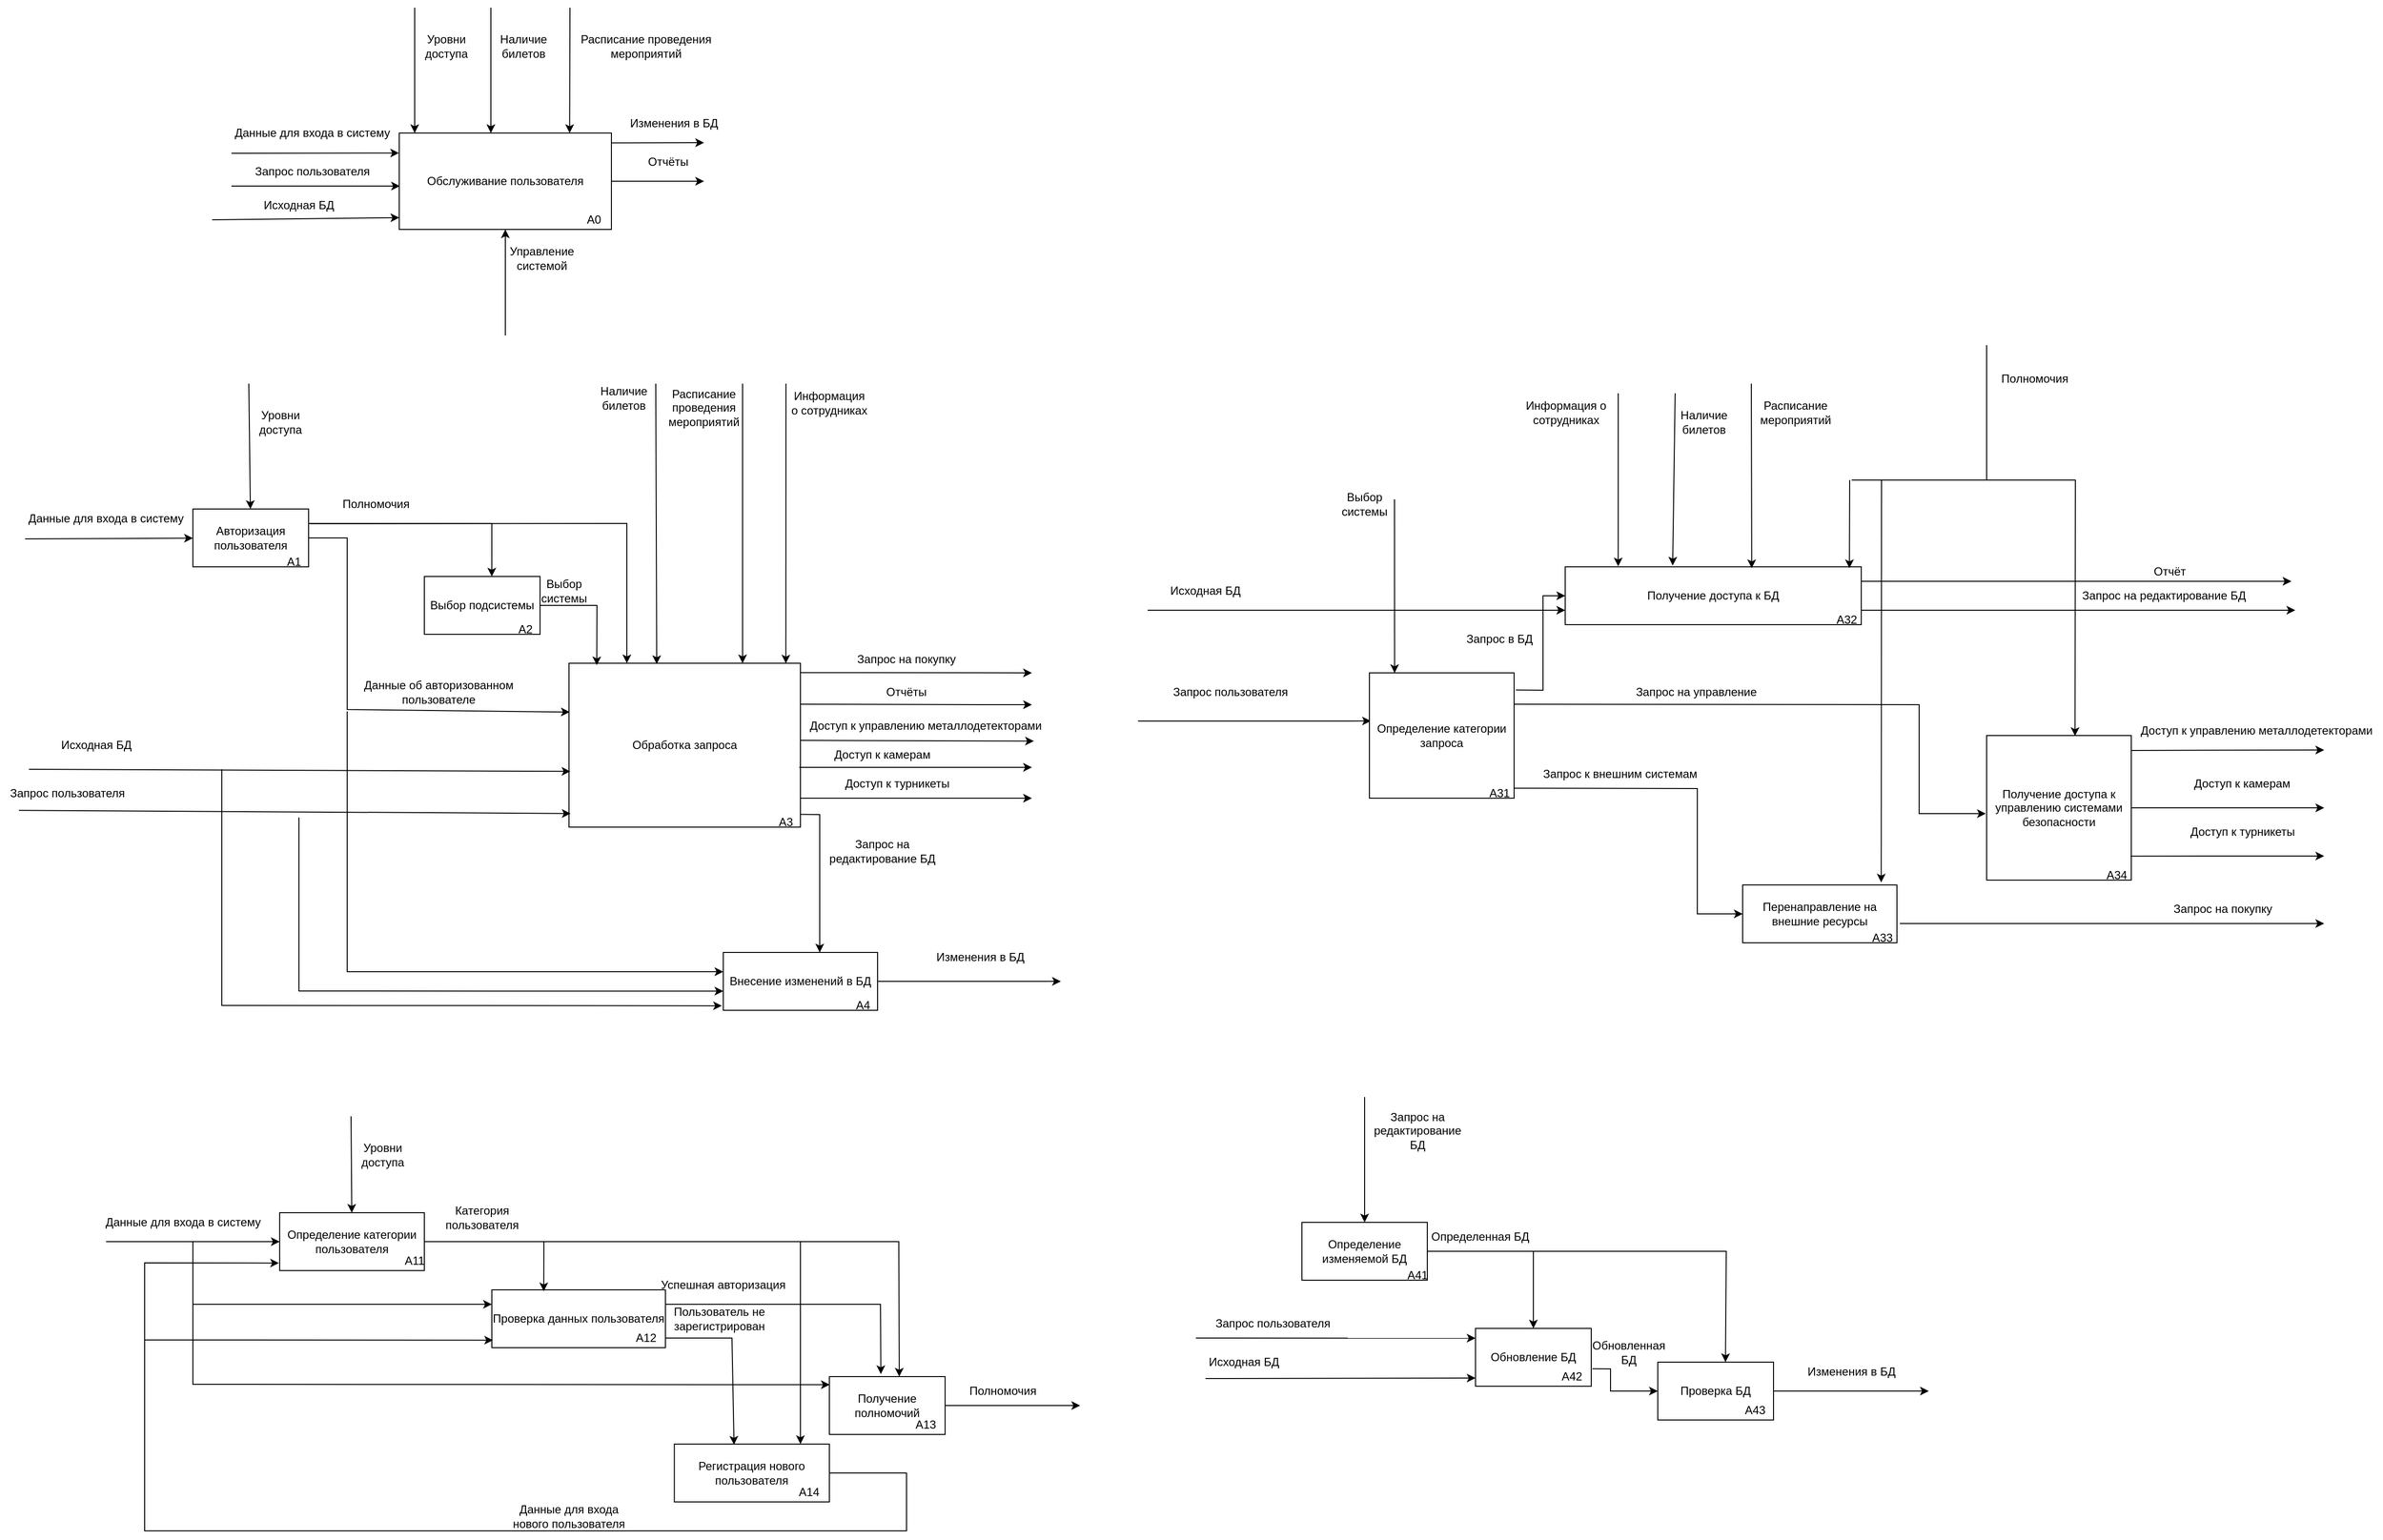 <mxfile version="15.5.2" type="device"><diagram id="ywNeQn92B_hyudarZaMj" name="Page-1"><mxGraphModel dx="2545" dy="935" grid="1" gridSize="10" guides="1" tooltips="1" connect="1" arrows="1" fold="1" page="1" pageScale="1" pageWidth="827" pageHeight="1169" math="0" shadow="0"><root><mxCell id="0"/><mxCell id="1" parent="0"/><mxCell id="xdWNhroPc-cgWAyk283q-7" value="Обслуживание пользователя" style="rounded=0;whiteSpace=wrap;html=1;" parent="1" vertex="1"><mxGeometry x="304" y="200" width="220" height="100" as="geometry"/></mxCell><mxCell id="xdWNhroPc-cgWAyk283q-8" value="" style="endArrow=classic;html=1;rounded=0;entryX=-0.001;entryY=0.207;entryDx=0;entryDy=0;entryPerimeter=0;" parent="1" target="xdWNhroPc-cgWAyk283q-7" edge="1"><mxGeometry width="50" height="50" relative="1" as="geometry"><mxPoint x="130" y="221" as="sourcePoint"/><mxPoint x="304" y="220" as="targetPoint"/></mxGeometry></mxCell><mxCell id="xdWNhroPc-cgWAyk283q-9" value="Данные для входа в систему" style="text;html=1;strokeColor=none;fillColor=none;align=center;verticalAlign=middle;whiteSpace=wrap;rounded=0;" parent="1" vertex="1"><mxGeometry x="124" y="190" width="180" height="20" as="geometry"/></mxCell><mxCell id="xdWNhroPc-cgWAyk283q-10" value="" style="endArrow=classic;html=1;rounded=0;entryX=0.003;entryY=0.55;entryDx=0;entryDy=0;entryPerimeter=0;" parent="1" target="xdWNhroPc-cgWAyk283q-7" edge="1"><mxGeometry width="50" height="50" relative="1" as="geometry"><mxPoint x="130" y="255" as="sourcePoint"/><mxPoint x="240" y="250" as="targetPoint"/></mxGeometry></mxCell><mxCell id="xdWNhroPc-cgWAyk283q-11" value="Запрос пользователя" style="text;html=1;strokeColor=none;fillColor=none;align=center;verticalAlign=middle;whiteSpace=wrap;rounded=0;" parent="1" vertex="1"><mxGeometry x="124" y="230" width="180" height="20" as="geometry"/></mxCell><mxCell id="xdWNhroPc-cgWAyk283q-12" value="" style="endArrow=classic;html=1;rounded=0;" parent="1" edge="1"><mxGeometry width="50" height="50" relative="1" as="geometry"><mxPoint x="320" y="70" as="sourcePoint"/><mxPoint x="320" y="200" as="targetPoint"/></mxGeometry></mxCell><mxCell id="xdWNhroPc-cgWAyk283q-14" value="Уровни доступа" style="text;html=1;strokeColor=none;fillColor=none;align=center;verticalAlign=middle;whiteSpace=wrap;rounded=0;" parent="1" vertex="1"><mxGeometry x="320" y="100" width="66" height="20" as="geometry"/></mxCell><mxCell id="xdWNhroPc-cgWAyk283q-15" value="" style="endArrow=classic;html=1;rounded=0;" parent="1" edge="1"><mxGeometry width="50" height="50" relative="1" as="geometry"><mxPoint x="399" y="70" as="sourcePoint"/><mxPoint x="399" y="200" as="targetPoint"/></mxGeometry></mxCell><mxCell id="xdWNhroPc-cgWAyk283q-16" value="Наличие билетов" style="text;html=1;strokeColor=none;fillColor=none;align=center;verticalAlign=middle;whiteSpace=wrap;rounded=0;" parent="1" vertex="1"><mxGeometry x="400" y="100" width="66" height="20" as="geometry"/></mxCell><mxCell id="xdWNhroPc-cgWAyk283q-17" value="" style="endArrow=classic;html=1;rounded=0;entryX=0.803;entryY=0;entryDx=0;entryDy=0;entryPerimeter=0;" parent="1" target="xdWNhroPc-cgWAyk283q-7" edge="1"><mxGeometry width="50" height="50" relative="1" as="geometry"><mxPoint x="481" y="70" as="sourcePoint"/><mxPoint x="550" y="110" as="targetPoint"/></mxGeometry></mxCell><mxCell id="xdWNhroPc-cgWAyk283q-18" value="Расписание проведения мероприятий" style="text;html=1;strokeColor=none;fillColor=none;align=center;verticalAlign=middle;whiteSpace=wrap;rounded=0;" parent="1" vertex="1"><mxGeometry x="480" y="90" width="160" height="40" as="geometry"/></mxCell><mxCell id="xdWNhroPc-cgWAyk283q-20" value="" style="endArrow=classic;html=1;rounded=0;exitX=0.998;exitY=0.103;exitDx=0;exitDy=0;exitPerimeter=0;" parent="1" source="xdWNhroPc-cgWAyk283q-7" edge="1"><mxGeometry width="50" height="50" relative="1" as="geometry"><mxPoint x="580" y="260" as="sourcePoint"/><mxPoint x="620" y="210" as="targetPoint"/></mxGeometry></mxCell><mxCell id="xdWNhroPc-cgWAyk283q-21" value="Изменения в БД" style="text;html=1;strokeColor=none;fillColor=none;align=center;verticalAlign=middle;whiteSpace=wrap;rounded=0;" parent="1" vertex="1"><mxGeometry x="524" y="180" width="130" height="20" as="geometry"/></mxCell><mxCell id="xdWNhroPc-cgWAyk283q-22" value="" style="endArrow=classic;html=1;rounded=0;" parent="1" source="xdWNhroPc-cgWAyk283q-7" edge="1"><mxGeometry width="50" height="50" relative="1" as="geometry"><mxPoint x="600" y="310" as="sourcePoint"/><mxPoint x="620" y="250" as="targetPoint"/></mxGeometry></mxCell><mxCell id="xdWNhroPc-cgWAyk283q-23" value="Отчёты" style="text;html=1;strokeColor=none;fillColor=none;align=center;verticalAlign=middle;whiteSpace=wrap;rounded=0;" parent="1" vertex="1"><mxGeometry x="550" y="220" width="66" height="20" as="geometry"/></mxCell><mxCell id="xdWNhroPc-cgWAyk283q-25" value="Управление системой" style="text;html=1;strokeColor=none;fillColor=none;align=center;verticalAlign=middle;whiteSpace=wrap;rounded=0;" parent="1" vertex="1"><mxGeometry x="404" y="320" width="96" height="20" as="geometry"/></mxCell><mxCell id="xdWNhroPc-cgWAyk283q-30" value="Авторизация пользователя" style="rounded=0;whiteSpace=wrap;html=1;" parent="1" vertex="1"><mxGeometry x="90" y="590" width="120" height="60" as="geometry"/></mxCell><mxCell id="xdWNhroPc-cgWAyk283q-31" value="" style="endArrow=classic;html=1;rounded=0;" parent="1" target="xdWNhroPc-cgWAyk283q-30" edge="1"><mxGeometry width="50" height="50" relative="1" as="geometry"><mxPoint x="-84" y="621" as="sourcePoint"/><mxPoint x="89.78" y="620.7" as="targetPoint"/></mxGeometry></mxCell><mxCell id="xdWNhroPc-cgWAyk283q-32" value="Данные для входа в систему" style="text;html=1;strokeColor=none;fillColor=none;align=center;verticalAlign=middle;whiteSpace=wrap;rounded=0;" parent="1" vertex="1"><mxGeometry x="-90" y="590" width="180" height="20" as="geometry"/></mxCell><mxCell id="xdWNhroPc-cgWAyk283q-33" value="" style="endArrow=classic;html=1;rounded=0;" parent="1" target="xdWNhroPc-cgWAyk283q-30" edge="1"><mxGeometry width="50" height="50" relative="1" as="geometry"><mxPoint x="148" y="460" as="sourcePoint"/><mxPoint x="148" y="590" as="targetPoint"/></mxGeometry></mxCell><mxCell id="xdWNhroPc-cgWAyk283q-34" value="Уровни доступа" style="text;html=1;strokeColor=none;fillColor=none;align=center;verticalAlign=middle;whiteSpace=wrap;rounded=0;" parent="1" vertex="1"><mxGeometry x="148" y="490" width="66" height="20" as="geometry"/></mxCell><mxCell id="xdWNhroPc-cgWAyk283q-42" value="" style="endArrow=classic;html=1;rounded=0;exitX=1;exitY=0.25;exitDx=0;exitDy=0;entryX=0.583;entryY=0;entryDx=0;entryDy=0;entryPerimeter=0;" parent="1" source="xdWNhroPc-cgWAyk283q-30" target="xdWNhroPc-cgWAyk283q-45" edge="1"><mxGeometry width="50" height="50" relative="1" as="geometry"><mxPoint x="350" y="620" as="sourcePoint"/><mxPoint x="310" y="700" as="targetPoint"/><Array as="points"><mxPoint x="400" y="605"/></Array></mxGeometry></mxCell><mxCell id="xdWNhroPc-cgWAyk283q-44" value="Полномочия" style="text;html=1;strokeColor=none;fillColor=none;align=center;verticalAlign=middle;whiteSpace=wrap;rounded=0;" parent="1" vertex="1"><mxGeometry x="210" y="570" width="140" height="30" as="geometry"/></mxCell><mxCell id="xdWNhroPc-cgWAyk283q-45" value="Выбор подсистемы" style="rounded=0;whiteSpace=wrap;html=1;" parent="1" vertex="1"><mxGeometry x="330" y="660" width="120" height="60" as="geometry"/></mxCell><mxCell id="xdWNhroPc-cgWAyk283q-46" value="Внесение изменений в БД" style="rounded=0;whiteSpace=wrap;html=1;" parent="1" vertex="1"><mxGeometry x="640" y="1050" width="160" height="60" as="geometry"/></mxCell><mxCell id="xdWNhroPc-cgWAyk283q-48" value="Обработка запроса" style="rounded=0;whiteSpace=wrap;html=1;" parent="1" vertex="1"><mxGeometry x="480" y="750" width="240" height="170" as="geometry"/></mxCell><mxCell id="xdWNhroPc-cgWAyk283q-49" value="" style="endArrow=classic;html=1;rounded=0;entryX=0.007;entryY=0.917;entryDx=0;entryDy=0;entryPerimeter=0;exitX=0.14;exitY=1.087;exitDx=0;exitDy=0;exitPerimeter=0;" parent="1" target="xdWNhroPc-cgWAyk283q-48" edge="1" source="xdWNhroPc-cgWAyk283q-50"><mxGeometry width="50" height="50" relative="1" as="geometry"><mxPoint x="-90" y="906" as="sourcePoint"/><mxPoint x="10" y="840" as="targetPoint"/></mxGeometry></mxCell><mxCell id="xdWNhroPc-cgWAyk283q-50" value="Запрос пользователя" style="text;html=1;strokeColor=none;fillColor=none;align=center;verticalAlign=middle;whiteSpace=wrap;rounded=0;" parent="1" vertex="1"><mxGeometry x="-110" y="870" width="140" height="30" as="geometry"/></mxCell><mxCell id="xdWNhroPc-cgWAyk283q-51" value="" style="endArrow=classic;html=1;rounded=0;entryX=0.12;entryY=0.012;entryDx=0;entryDy=0;entryPerimeter=0;" parent="1" source="xdWNhroPc-cgWAyk283q-45" target="xdWNhroPc-cgWAyk283q-48" edge="1"><mxGeometry width="50" height="50" relative="1" as="geometry"><mxPoint x="420" y="790" as="sourcePoint"/><mxPoint x="530" y="760" as="targetPoint"/><Array as="points"><mxPoint x="509" y="690"/></Array></mxGeometry></mxCell><mxCell id="xdWNhroPc-cgWAyk283q-52" value="" style="endArrow=classic;html=1;rounded=0;exitX=1;exitY=0.25;exitDx=0;exitDy=0;" parent="1" source="xdWNhroPc-cgWAyk283q-48" edge="1"><mxGeometry width="50" height="50" relative="1" as="geometry"><mxPoint x="650" y="820" as="sourcePoint"/><mxPoint x="960" y="793" as="targetPoint"/><Array as="points"><mxPoint x="930" y="793"/></Array></mxGeometry></mxCell><mxCell id="xdWNhroPc-cgWAyk283q-53" value="Отчёты" style="text;html=1;strokeColor=none;fillColor=none;align=center;verticalAlign=middle;whiteSpace=wrap;rounded=0;" parent="1" vertex="1"><mxGeometry x="800" y="765" width="60" height="30" as="geometry"/></mxCell><mxCell id="xdWNhroPc-cgWAyk283q-54" value="" style="endArrow=classic;html=1;rounded=0;exitX=0;exitY=1;exitDx=0;exitDy=0;entryX=0.931;entryY=1.026;entryDx=0;entryDy=0;entryPerimeter=0;" parent="1" source="xdWNhroPc-cgWAyk283q-55" target="xdWNhroPc-cgWAyk283q-55" edge="1"><mxGeometry width="50" height="50" relative="1" as="geometry"><mxPoint x="660" y="870" as="sourcePoint"/><mxPoint x="750" y="840" as="targetPoint"/></mxGeometry></mxCell><mxCell id="xdWNhroPc-cgWAyk283q-55" value="Доступ к управлению металлодетекторами" style="text;html=1;strokeColor=none;fillColor=none;align=center;verticalAlign=middle;whiteSpace=wrap;rounded=0;" parent="1" vertex="1"><mxGeometry x="720" y="800" width="260" height="30" as="geometry"/></mxCell><mxCell id="xdWNhroPc-cgWAyk283q-57" value="" style="endArrow=classic;html=1;rounded=0;exitX=1;exitY=0.5;exitDx=0;exitDy=0;entryX=0.003;entryY=0.298;entryDx=0;entryDy=0;entryPerimeter=0;" parent="1" source="xdWNhroPc-cgWAyk283q-30" target="xdWNhroPc-cgWAyk283q-48" edge="1"><mxGeometry width="50" height="50" relative="1" as="geometry"><mxPoint x="270" y="845" as="sourcePoint"/><mxPoint x="320" y="795" as="targetPoint"/><Array as="points"><mxPoint x="250" y="620"/><mxPoint x="250" y="798"/></Array></mxGeometry></mxCell><mxCell id="xdWNhroPc-cgWAyk283q-59" value="Данные об авторизованном пользователе" style="text;html=1;strokeColor=none;fillColor=none;align=center;verticalAlign=middle;whiteSpace=wrap;rounded=0;" parent="1" vertex="1"><mxGeometry x="260" y="765" width="170" height="30" as="geometry"/></mxCell><mxCell id="xdWNhroPc-cgWAyk283q-60" value="" style="endArrow=classic;html=1;rounded=0;entryX=0;entryY=0.669;entryDx=0;entryDy=0;entryPerimeter=0;" parent="1" target="xdWNhroPc-cgWAyk283q-46" edge="1"><mxGeometry width="50" height="50" relative="1" as="geometry"><mxPoint x="200" y="910" as="sourcePoint"/><mxPoint x="190" y="960" as="targetPoint"/><Array as="points"><mxPoint x="200" y="1080"/><mxPoint x="200" y="1090"/></Array></mxGeometry></mxCell><mxCell id="xdWNhroPc-cgWAyk283q-62" value="" style="endArrow=classic;html=1;rounded=0;strokeColor=#000000;fillColor=#E5CCFF;" parent="1" edge="1"><mxGeometry width="50" height="50" relative="1" as="geometry"><mxPoint x="250" y="800" as="sourcePoint"/><mxPoint x="640" y="1070" as="targetPoint"/><Array as="points"><mxPoint x="250" y="1070"/></Array></mxGeometry></mxCell><mxCell id="xdWNhroPc-cgWAyk283q-64" value="&amp;nbsp;Изменения в БД" style="text;html=1;strokeColor=none;fillColor=none;align=center;verticalAlign=middle;whiteSpace=wrap;rounded=0;" parent="1" vertex="1"><mxGeometry x="820" y="1040" width="170" height="30" as="geometry"/></mxCell><mxCell id="xdWNhroPc-cgWAyk283q-65" value="" style="endArrow=classic;html=1;rounded=0;strokeColor=#000000;fillColor=#E5CCFF;exitX=1;exitY=0.922;exitDx=0;exitDy=0;exitPerimeter=0;entryX=0.625;entryY=0;entryDx=0;entryDy=0;entryPerimeter=0;" parent="1" source="xdWNhroPc-cgWAyk283q-48" target="xdWNhroPc-cgWAyk283q-46" edge="1"><mxGeometry width="50" height="50" relative="1" as="geometry"><mxPoint x="720" y="900" as="sourcePoint"/><mxPoint x="770" y="850" as="targetPoint"/><Array as="points"><mxPoint x="740" y="907"/></Array></mxGeometry></mxCell><mxCell id="xdWNhroPc-cgWAyk283q-66" value="Запрос на редактирование БД" style="text;html=1;strokeColor=none;fillColor=none;align=center;verticalAlign=middle;whiteSpace=wrap;rounded=0;" parent="1" vertex="1"><mxGeometry x="740" y="930" width="130" height="30" as="geometry"/></mxCell><mxCell id="xdWNhroPc-cgWAyk283q-67" value="Выбор системы" style="text;html=1;strokeColor=none;fillColor=none;align=center;verticalAlign=middle;whiteSpace=wrap;rounded=0;" parent="1" vertex="1"><mxGeometry x="450" y="660" width="50" height="30" as="geometry"/></mxCell><mxCell id="xdWNhroPc-cgWAyk283q-68" value="" style="endArrow=classic;html=1;rounded=0;strokeColor=#000000;fillColor=#E5CCFF;entryX=0.379;entryY=0.005;entryDx=0;entryDy=0;entryPerimeter=0;" parent="1" target="xdWNhroPc-cgWAyk283q-48" edge="1"><mxGeometry width="50" height="50" relative="1" as="geometry"><mxPoint x="570" y="460" as="sourcePoint"/><mxPoint x="650" y="510" as="targetPoint"/></mxGeometry></mxCell><mxCell id="xdWNhroPc-cgWAyk283q-69" value="Наличие билетов" style="text;html=1;strokeColor=none;fillColor=none;align=center;verticalAlign=middle;whiteSpace=wrap;rounded=0;" parent="1" vertex="1"><mxGeometry x="504" y="465" width="66" height="20" as="geometry"/></mxCell><mxCell id="xdWNhroPc-cgWAyk283q-70" value="" style="endArrow=classic;html=1;rounded=0;strokeColor=#000000;fillColor=#E5CCFF;entryX=0.75;entryY=0;entryDx=0;entryDy=0;" parent="1" target="xdWNhroPc-cgWAyk283q-48" edge="1"><mxGeometry width="50" height="50" relative="1" as="geometry"><mxPoint x="660" y="460" as="sourcePoint"/><mxPoint x="620" y="470" as="targetPoint"/></mxGeometry></mxCell><mxCell id="xdWNhroPc-cgWAyk283q-71" value="Расписание проведения мероприятий" style="text;html=1;strokeColor=none;fillColor=none;align=center;verticalAlign=middle;whiteSpace=wrap;rounded=0;" parent="1" vertex="1"><mxGeometry x="570" y="465" width="100" height="40" as="geometry"/></mxCell><mxCell id="BJsDxsezb8jgtBK0tcjX-6" value="Информация о сотрудниках" style="text;html=1;strokeColor=none;fillColor=none;align=center;verticalAlign=middle;whiteSpace=wrap;rounded=0;" vertex="1" parent="1"><mxGeometry x="709.25" y="465" width="81.5" height="30" as="geometry"/></mxCell><mxCell id="BJsDxsezb8jgtBK0tcjX-8" value="" style="endArrow=classic;html=1;rounded=0;exitX=1;exitY=0.057;exitDx=0;exitDy=0;exitPerimeter=0;" edge="1" parent="1" source="xdWNhroPc-cgWAyk283q-48"><mxGeometry width="50" height="50" relative="1" as="geometry"><mxPoint x="780" y="750" as="sourcePoint"/><mxPoint x="960" y="760" as="targetPoint"/><Array as="points"/></mxGeometry></mxCell><mxCell id="BJsDxsezb8jgtBK0tcjX-9" value="Запрос на покупку" style="text;html=1;strokeColor=none;fillColor=none;align=center;verticalAlign=middle;whiteSpace=wrap;rounded=0;" vertex="1" parent="1"><mxGeometry x="740" y="731" width="180" height="30" as="geometry"/></mxCell><mxCell id="BJsDxsezb8jgtBK0tcjX-10" value="" style="endArrow=classic;html=1;rounded=0;exitX=0.995;exitY=0.635;exitDx=0;exitDy=0;exitPerimeter=0;" edge="1" parent="1" source="xdWNhroPc-cgWAyk283q-48"><mxGeometry width="50" height="50" relative="1" as="geometry"><mxPoint x="777" y="900" as="sourcePoint"/><mxPoint x="960" y="858" as="targetPoint"/></mxGeometry></mxCell><mxCell id="BJsDxsezb8jgtBK0tcjX-11" value="Доступ к камерам" style="text;html=1;strokeColor=none;fillColor=none;align=center;verticalAlign=middle;whiteSpace=wrap;rounded=0;" vertex="1" parent="1"><mxGeometry x="710" y="830" width="190" height="30" as="geometry"/></mxCell><mxCell id="BJsDxsezb8jgtBK0tcjX-12" value="" style="endArrow=classic;html=1;rounded=0;" edge="1" parent="1"><mxGeometry width="50" height="50" relative="1" as="geometry"><mxPoint x="720" y="890" as="sourcePoint"/><mxPoint x="960" y="890" as="targetPoint"/></mxGeometry></mxCell><mxCell id="BJsDxsezb8jgtBK0tcjX-13" value="Доступ к турникеты" style="text;html=1;strokeColor=none;fillColor=none;align=center;verticalAlign=middle;whiteSpace=wrap;rounded=0;" vertex="1" parent="1"><mxGeometry x="758.5" y="860" width="123" height="30" as="geometry"/></mxCell><mxCell id="BJsDxsezb8jgtBK0tcjX-14" value="" style="endArrow=classic;html=1;rounded=0;entryX=0.006;entryY=0.66;entryDx=0;entryDy=0;entryPerimeter=0;" edge="1" parent="1" target="xdWNhroPc-cgWAyk283q-48"><mxGeometry width="50" height="50" relative="1" as="geometry"><mxPoint x="-80" y="860" as="sourcePoint"/><mxPoint x="200" y="840" as="targetPoint"/></mxGeometry></mxCell><mxCell id="BJsDxsezb8jgtBK0tcjX-15" value="Исходная БД" style="text;html=1;strokeColor=none;fillColor=none;align=center;verticalAlign=middle;whiteSpace=wrap;rounded=0;" vertex="1" parent="1"><mxGeometry x="-60" y="820" width="100" height="30" as="geometry"/></mxCell><mxCell id="BJsDxsezb8jgtBK0tcjX-20" value="" style="endArrow=classic;html=1;rounded=0;entryX=0.174;entryY=0.001;entryDx=0;entryDy=0;entryPerimeter=0;" edge="1" parent="1" target="BJsDxsezb8jgtBK0tcjX-82"><mxGeometry width="50" height="50" relative="1" as="geometry"><mxPoint x="1336" y="580" as="sourcePoint"/><mxPoint x="1335.628" y="762.49" as="targetPoint"/></mxGeometry></mxCell><mxCell id="BJsDxsezb8jgtBK0tcjX-22" value="Запрос пользователя" style="text;html=1;strokeColor=none;fillColor=none;align=center;verticalAlign=middle;whiteSpace=wrap;rounded=0;" vertex="1" parent="1"><mxGeometry x="1096" y="765" width="140" height="30" as="geometry"/></mxCell><mxCell id="BJsDxsezb8jgtBK0tcjX-23" value="Выбор системы" style="text;html=1;strokeColor=none;fillColor=none;align=center;verticalAlign=middle;whiteSpace=wrap;rounded=0;" vertex="1" parent="1"><mxGeometry x="1280" y="570" width="50" height="30" as="geometry"/></mxCell><mxCell id="BJsDxsezb8jgtBK0tcjX-25" value="Получение доступа к управлению системами безопасности" style="whiteSpace=wrap;html=1;aspect=fixed;" vertex="1" parent="1"><mxGeometry x="1950" y="825" width="150" height="150" as="geometry"/></mxCell><mxCell id="BJsDxsezb8jgtBK0tcjX-26" value="" style="endArrow=classic;html=1;rounded=0;entryX=-0.006;entryY=0.54;entryDx=0;entryDy=0;entryPerimeter=0;exitX=1;exitY=0.25;exitDx=0;exitDy=0;" edge="1" parent="1" source="BJsDxsezb8jgtBK0tcjX-82" target="BJsDxsezb8jgtBK0tcjX-25"><mxGeometry width="50" height="50" relative="1" as="geometry"><mxPoint x="1459" y="798.25" as="sourcePoint"/><mxPoint x="1480" y="770" as="targetPoint"/><Array as="points"><mxPoint x="1880" y="793"/><mxPoint x="1880" y="906"/></Array></mxGeometry></mxCell><mxCell id="BJsDxsezb8jgtBK0tcjX-28" value="Получение доступа к БД" style="rounded=0;whiteSpace=wrap;html=1;" vertex="1" parent="1"><mxGeometry x="1513" y="650" width="307" height="60" as="geometry"/></mxCell><mxCell id="BJsDxsezb8jgtBK0tcjX-29" value="" style="endArrow=classic;html=1;rounded=0;entryX=0;entryY=0.5;entryDx=0;entryDy=0;exitX=1.012;exitY=0.137;exitDx=0;exitDy=0;exitPerimeter=0;" edge="1" parent="1" source="BJsDxsezb8jgtBK0tcjX-82" target="BJsDxsezb8jgtBK0tcjX-28"><mxGeometry width="50" height="50" relative="1" as="geometry"><mxPoint x="1457.957" y="778.433" as="sourcePoint"/><mxPoint x="1490" y="800" as="targetPoint"/><Array as="points"><mxPoint x="1490" y="778"/><mxPoint x="1490" y="680"/></Array></mxGeometry></mxCell><mxCell id="BJsDxsezb8jgtBK0tcjX-30" value="Запрос на управление" style="text;html=1;strokeColor=none;fillColor=none;align=center;verticalAlign=middle;whiteSpace=wrap;rounded=0;" vertex="1" parent="1"><mxGeometry x="1569" y="765" width="160" height="30" as="geometry"/></mxCell><mxCell id="BJsDxsezb8jgtBK0tcjX-31" value="Запрос в БД" style="text;html=1;strokeColor=none;fillColor=none;align=center;verticalAlign=middle;whiteSpace=wrap;rounded=0;" vertex="1" parent="1"><mxGeometry x="1390" y="710" width="110" height="30" as="geometry"/></mxCell><mxCell id="BJsDxsezb8jgtBK0tcjX-33" value="" style="endArrow=classic;html=1;rounded=0;entryX=0;entryY=0.5;entryDx=0;entryDy=0;exitX=0.993;exitY=0.92;exitDx=0;exitDy=0;exitPerimeter=0;" edge="1" parent="1" source="BJsDxsezb8jgtBK0tcjX-82" target="BJsDxsezb8jgtBK0tcjX-34"><mxGeometry width="50" height="50" relative="1" as="geometry"><mxPoint x="1460" y="880" as="sourcePoint"/><mxPoint x="1710" y="940" as="targetPoint"/><Array as="points"><mxPoint x="1650" y="880"/><mxPoint x="1650" y="1010"/></Array></mxGeometry></mxCell><mxCell id="BJsDxsezb8jgtBK0tcjX-34" value="Перенаправление на внешние ресурсы" style="rounded=0;whiteSpace=wrap;html=1;" vertex="1" parent="1"><mxGeometry x="1697" y="980" width="160" height="60" as="geometry"/></mxCell><mxCell id="BJsDxsezb8jgtBK0tcjX-35" value="Запрос к внешним системам" style="text;html=1;strokeColor=none;fillColor=none;align=center;verticalAlign=middle;whiteSpace=wrap;rounded=0;" vertex="1" parent="1"><mxGeometry x="1480" y="850" width="180" height="30" as="geometry"/></mxCell><mxCell id="BJsDxsezb8jgtBK0tcjX-37" value="Информация о сотрудниках" style="text;html=1;strokeColor=none;fillColor=none;align=center;verticalAlign=middle;whiteSpace=wrap;rounded=0;" vertex="1" parent="1"><mxGeometry x="1459" y="475" width="110" height="30" as="geometry"/></mxCell><mxCell id="BJsDxsezb8jgtBK0tcjX-38" value="" style="endArrow=classic;html=1;rounded=0;entryX=0.179;entryY=-0.009;entryDx=0;entryDy=0;entryPerimeter=0;" edge="1" parent="1" target="BJsDxsezb8jgtBK0tcjX-28"><mxGeometry width="50" height="50" relative="1" as="geometry"><mxPoint x="1568" y="470" as="sourcePoint"/><mxPoint x="1540" y="820" as="targetPoint"/></mxGeometry></mxCell><mxCell id="BJsDxsezb8jgtBK0tcjX-39" value="" style="endArrow=classic;html=1;rounded=0;entryX=0.363;entryY=-0.023;entryDx=0;entryDy=0;entryPerimeter=0;" edge="1" parent="1" target="BJsDxsezb8jgtBK0tcjX-28"><mxGeometry width="50" height="50" relative="1" as="geometry"><mxPoint x="1627" y="470" as="sourcePoint"/><mxPoint x="1670" y="550" as="targetPoint"/></mxGeometry></mxCell><mxCell id="BJsDxsezb8jgtBK0tcjX-41" value="Наличие билетов" style="text;html=1;strokeColor=none;fillColor=none;align=center;verticalAlign=middle;whiteSpace=wrap;rounded=0;" vertex="1" parent="1"><mxGeometry x="1617" y="485" width="80" height="30" as="geometry"/></mxCell><mxCell id="BJsDxsezb8jgtBK0tcjX-45" value="" style="endArrow=classic;html=1;rounded=0;entryX=0.63;entryY=0.023;entryDx=0;entryDy=0;entryPerimeter=0;" edge="1" parent="1" target="BJsDxsezb8jgtBK0tcjX-28"><mxGeometry width="50" height="50" relative="1" as="geometry"><mxPoint x="1706" y="460" as="sourcePoint"/><mxPoint x="1900" y="440" as="targetPoint"/></mxGeometry></mxCell><mxCell id="BJsDxsezb8jgtBK0tcjX-46" value="Расписание мероприятий" style="text;html=1;strokeColor=none;fillColor=none;align=center;verticalAlign=middle;whiteSpace=wrap;rounded=0;" vertex="1" parent="1"><mxGeometry x="1697" y="475" width="110" height="30" as="geometry"/></mxCell><mxCell id="BJsDxsezb8jgtBK0tcjX-47" value="" style="endArrow=none;html=1;rounded=0;" edge="1" parent="1"><mxGeometry width="50" height="50" relative="1" as="geometry"><mxPoint x="1070" y="810" as="sourcePoint"/><mxPoint x="1250" y="810" as="targetPoint"/></mxGeometry></mxCell><mxCell id="BJsDxsezb8jgtBK0tcjX-50" value="" style="endArrow=classic;html=1;rounded=0;entryX=0.01;entryY=0.384;entryDx=0;entryDy=0;entryPerimeter=0;" edge="1" parent="1" target="BJsDxsezb8jgtBK0tcjX-82"><mxGeometry width="50" height="50" relative="1" as="geometry"><mxPoint x="1250" y="810" as="sourcePoint"/><mxPoint x="1311.639" y="810.17" as="targetPoint"/></mxGeometry></mxCell><mxCell id="BJsDxsezb8jgtBK0tcjX-52" value="" style="endArrow=classic;html=1;rounded=0;exitX=1.01;exitY=0.255;exitDx=0;exitDy=0;exitPerimeter=0;entryX=0.25;entryY=0;entryDx=0;entryDy=0;" edge="1" parent="1" source="xdWNhroPc-cgWAyk283q-30" target="xdWNhroPc-cgWAyk283q-48"><mxGeometry width="50" height="50" relative="1" as="geometry"><mxPoint x="280" y="650" as="sourcePoint"/><mxPoint x="550" y="730" as="targetPoint"/><Array as="points"><mxPoint x="540" y="605"/></Array></mxGeometry></mxCell><mxCell id="BJsDxsezb8jgtBK0tcjX-53" value="" style="endArrow=classic;html=1;rounded=0;entryX=0.96;entryY=0.023;entryDx=0;entryDy=0;entryPerimeter=0;" edge="1" parent="1" target="BJsDxsezb8jgtBK0tcjX-28"><mxGeometry width="50" height="50" relative="1" as="geometry"><mxPoint x="1808" y="560" as="sourcePoint"/><mxPoint x="1736" y="620" as="targetPoint"/></mxGeometry></mxCell><mxCell id="BJsDxsezb8jgtBK0tcjX-60" value="Полномочия" style="text;html=1;strokeColor=none;fillColor=none;align=center;verticalAlign=middle;whiteSpace=wrap;rounded=0;" vertex="1" parent="1"><mxGeometry x="1970" y="440" width="60" height="30" as="geometry"/></mxCell><mxCell id="BJsDxsezb8jgtBK0tcjX-61" value="" style="endArrow=classic;html=1;rounded=0;entryX=0.611;entryY=0.003;entryDx=0;entryDy=0;entryPerimeter=0;" edge="1" parent="1" target="BJsDxsezb8jgtBK0tcjX-25"><mxGeometry width="50" height="50" relative="1" as="geometry"><mxPoint x="1810" y="560" as="sourcePoint"/><mxPoint x="1950" y="540" as="targetPoint"/><Array as="points"><mxPoint x="2042" y="560"/></Array></mxGeometry></mxCell><mxCell id="BJsDxsezb8jgtBK0tcjX-63" value="" style="endArrow=classic;html=1;rounded=0;entryX=-0.009;entryY=0.922;entryDx=0;entryDy=0;entryPerimeter=0;" edge="1" parent="1" target="xdWNhroPc-cgWAyk283q-46"><mxGeometry width="50" height="50" relative="1" as="geometry"><mxPoint x="120" y="860" as="sourcePoint"/><mxPoint x="140" y="990" as="targetPoint"/><Array as="points"><mxPoint x="120" y="1105"/></Array></mxGeometry></mxCell><mxCell id="BJsDxsezb8jgtBK0tcjX-64" value="" style="endArrow=classic;html=1;rounded=0;entryX=0.898;entryY=-0.044;entryDx=0;entryDy=0;entryPerimeter=0;" edge="1" parent="1" target="BJsDxsezb8jgtBK0tcjX-34"><mxGeometry width="50" height="50" relative="1" as="geometry"><mxPoint x="1841" y="560" as="sourcePoint"/><mxPoint x="1950" y="650" as="targetPoint"/></mxGeometry></mxCell><mxCell id="BJsDxsezb8jgtBK0tcjX-65" value="" style="endArrow=none;html=1;rounded=0;" edge="1" parent="1"><mxGeometry width="50" height="50" relative="1" as="geometry"><mxPoint x="1950" y="560" as="sourcePoint"/><mxPoint x="1950" y="420" as="targetPoint"/></mxGeometry></mxCell><mxCell id="BJsDxsezb8jgtBK0tcjX-67" value="" style="endArrow=classic;html=1;rounded=0;exitX=1;exitY=0.25;exitDx=0;exitDy=0;" edge="1" parent="1" source="BJsDxsezb8jgtBK0tcjX-28"><mxGeometry width="50" height="50" relative="1" as="geometry"><mxPoint x="1910" y="690" as="sourcePoint"/><mxPoint x="2266" y="665" as="targetPoint"/></mxGeometry></mxCell><mxCell id="BJsDxsezb8jgtBK0tcjX-68" value="Отчёт" style="text;html=1;strokeColor=none;fillColor=none;align=center;verticalAlign=middle;whiteSpace=wrap;rounded=0;" vertex="1" parent="1"><mxGeometry x="2110" y="640" width="60" height="30" as="geometry"/></mxCell><mxCell id="BJsDxsezb8jgtBK0tcjX-69" value="" style="endArrow=classic;html=1;rounded=0;" edge="1" parent="1"><mxGeometry width="50" height="50" relative="1" as="geometry"><mxPoint x="1860" y="1020" as="sourcePoint"/><mxPoint x="2300" y="1020" as="targetPoint"/></mxGeometry></mxCell><mxCell id="BJsDxsezb8jgtBK0tcjX-70" value="Запрос на покупку" style="text;html=1;strokeColor=none;fillColor=none;align=center;verticalAlign=middle;whiteSpace=wrap;rounded=0;" vertex="1" parent="1"><mxGeometry x="2130" y="990" width="130" height="30" as="geometry"/></mxCell><mxCell id="BJsDxsezb8jgtBK0tcjX-71" value="" style="endArrow=classic;html=1;rounded=0;exitX=1.004;exitY=0.103;exitDx=0;exitDy=0;exitPerimeter=0;" edge="1" parent="1" source="BJsDxsezb8jgtBK0tcjX-25"><mxGeometry width="50" height="50" relative="1" as="geometry"><mxPoint x="2220" y="880" as="sourcePoint"/><mxPoint x="2300" y="840" as="targetPoint"/></mxGeometry></mxCell><mxCell id="BJsDxsezb8jgtBK0tcjX-72" value="Доступ к управлению металлодетекторами" style="text;html=1;strokeColor=none;fillColor=none;align=center;verticalAlign=middle;whiteSpace=wrap;rounded=0;" vertex="1" parent="1"><mxGeometry x="2100" y="805" width="260" height="30" as="geometry"/></mxCell><mxCell id="BJsDxsezb8jgtBK0tcjX-73" value="" style="endArrow=classic;html=1;rounded=0;exitX=1;exitY=0.5;exitDx=0;exitDy=0;" edge="1" parent="1" source="BJsDxsezb8jgtBK0tcjX-25"><mxGeometry width="50" height="50" relative="1" as="geometry"><mxPoint x="2210" y="940" as="sourcePoint"/><mxPoint x="2300" y="900" as="targetPoint"/></mxGeometry></mxCell><mxCell id="BJsDxsezb8jgtBK0tcjX-74" value="Доступ к камерам" style="text;html=1;strokeColor=none;fillColor=none;align=center;verticalAlign=middle;whiteSpace=wrap;rounded=0;" vertex="1" parent="1"><mxGeometry x="2120" y="860" width="190" height="30" as="geometry"/></mxCell><mxCell id="BJsDxsezb8jgtBK0tcjX-75" value="" style="endArrow=classic;html=1;rounded=0;exitX=0.995;exitY=0.834;exitDx=0;exitDy=0;exitPerimeter=0;" edge="1" parent="1" source="BJsDxsezb8jgtBK0tcjX-25"><mxGeometry width="50" height="50" relative="1" as="geometry"><mxPoint x="2170" y="980" as="sourcePoint"/><mxPoint x="2300" y="950" as="targetPoint"/></mxGeometry></mxCell><mxCell id="BJsDxsezb8jgtBK0tcjX-76" value="Доступ к турникеты" style="text;html=1;strokeColor=none;fillColor=none;align=center;verticalAlign=middle;whiteSpace=wrap;rounded=0;" vertex="1" parent="1"><mxGeometry x="2153.5" y="910" width="123" height="30" as="geometry"/></mxCell><mxCell id="BJsDxsezb8jgtBK0tcjX-77" value="" style="endArrow=classic;html=1;rounded=0;entryX=0.937;entryY=0.001;entryDx=0;entryDy=0;entryPerimeter=0;" edge="1" parent="1" target="xdWNhroPc-cgWAyk283q-48"><mxGeometry width="50" height="50" relative="1" as="geometry"><mxPoint x="705" y="460" as="sourcePoint"/><mxPoint x="760" y="550" as="targetPoint"/></mxGeometry></mxCell><mxCell id="BJsDxsezb8jgtBK0tcjX-78" value="" style="endArrow=classic;html=1;rounded=0;exitX=1;exitY=0.5;exitDx=0;exitDy=0;" edge="1" parent="1" source="xdWNhroPc-cgWAyk283q-46"><mxGeometry width="50" height="50" relative="1" as="geometry"><mxPoint x="880" y="1100" as="sourcePoint"/><mxPoint x="990" y="1080" as="targetPoint"/></mxGeometry></mxCell><mxCell id="BJsDxsezb8jgtBK0tcjX-79" value="" style="endArrow=classic;html=1;rounded=0;" edge="1" parent="1" target="xdWNhroPc-cgWAyk283q-7"><mxGeometry width="50" height="50" relative="1" as="geometry"><mxPoint x="414" y="410" as="sourcePoint"/><mxPoint x="440" y="350" as="targetPoint"/></mxGeometry></mxCell><mxCell id="BJsDxsezb8jgtBK0tcjX-80" value="" style="endArrow=classic;html=1;rounded=0;entryX=0;entryY=0.878;entryDx=0;entryDy=0;entryPerimeter=0;" edge="1" parent="1" target="xdWNhroPc-cgWAyk283q-7"><mxGeometry width="50" height="50" relative="1" as="geometry"><mxPoint x="110" y="290" as="sourcePoint"/><mxPoint x="300" y="290" as="targetPoint"/></mxGeometry></mxCell><mxCell id="BJsDxsezb8jgtBK0tcjX-81" value="Исходная БД" style="text;html=1;strokeColor=none;fillColor=none;align=center;verticalAlign=middle;whiteSpace=wrap;rounded=0;" vertex="1" parent="1"><mxGeometry x="124" y="260" width="152" height="30" as="geometry"/></mxCell><mxCell id="BJsDxsezb8jgtBK0tcjX-82" value="Определение категории запроса" style="rounded=0;whiteSpace=wrap;html=1;" vertex="1" parent="1"><mxGeometry x="1310" y="760" width="150" height="130" as="geometry"/></mxCell><mxCell id="BJsDxsezb8jgtBK0tcjX-83" value="A0" style="text;html=1;strokeColor=none;fillColor=none;align=center;verticalAlign=middle;whiteSpace=wrap;rounded=0;" vertex="1" parent="1"><mxGeometry x="488" y="280" width="36" height="20" as="geometry"/></mxCell><mxCell id="BJsDxsezb8jgtBK0tcjX-84" value="A1" style="text;html=1;strokeColor=none;fillColor=none;align=center;verticalAlign=middle;whiteSpace=wrap;rounded=0;" vertex="1" parent="1"><mxGeometry x="180" y="640" width="30" height="10" as="geometry"/></mxCell><mxCell id="BJsDxsezb8jgtBK0tcjX-85" value="A2" style="text;html=1;strokeColor=none;fillColor=none;align=center;verticalAlign=middle;whiteSpace=wrap;rounded=0;" vertex="1" parent="1"><mxGeometry x="420" y="710" width="30" height="10" as="geometry"/></mxCell><mxCell id="BJsDxsezb8jgtBK0tcjX-86" value="A3" style="text;html=1;strokeColor=none;fillColor=none;align=center;verticalAlign=middle;whiteSpace=wrap;rounded=0;" vertex="1" parent="1"><mxGeometry x="690" y="910" width="30" height="10" as="geometry"/></mxCell><mxCell id="BJsDxsezb8jgtBK0tcjX-87" value="A4" style="text;html=1;strokeColor=none;fillColor=none;align=center;verticalAlign=middle;whiteSpace=wrap;rounded=0;" vertex="1" parent="1"><mxGeometry x="770" y="1100" width="30" height="10" as="geometry"/></mxCell><mxCell id="BJsDxsezb8jgtBK0tcjX-88" value="A31" style="text;html=1;strokeColor=none;fillColor=none;align=center;verticalAlign=middle;whiteSpace=wrap;rounded=0;" vertex="1" parent="1"><mxGeometry x="1430" y="880" width="30" height="10" as="geometry"/></mxCell><mxCell id="BJsDxsezb8jgtBK0tcjX-89" value="A32" style="text;html=1;strokeColor=none;fillColor=none;align=center;verticalAlign=middle;whiteSpace=wrap;rounded=0;" vertex="1" parent="1"><mxGeometry x="1790" y="700" width="30" height="10" as="geometry"/></mxCell><mxCell id="BJsDxsezb8jgtBK0tcjX-90" value="A33" style="text;html=1;strokeColor=none;fillColor=none;align=center;verticalAlign=middle;whiteSpace=wrap;rounded=0;" vertex="1" parent="1"><mxGeometry x="1827" y="1030" width="30" height="10" as="geometry"/></mxCell><mxCell id="BJsDxsezb8jgtBK0tcjX-91" value="A34" style="text;html=1;strokeColor=none;fillColor=none;align=center;verticalAlign=middle;whiteSpace=wrap;rounded=0;" vertex="1" parent="1"><mxGeometry x="2070" y="965" width="30" height="10" as="geometry"/></mxCell><mxCell id="BJsDxsezb8jgtBK0tcjX-92" value="Определение категории пользователя" style="rounded=0;whiteSpace=wrap;html=1;" vertex="1" parent="1"><mxGeometry x="180" y="1320" width="150" height="60" as="geometry"/></mxCell><mxCell id="BJsDxsezb8jgtBK0tcjX-94" value="" style="endArrow=classic;html=1;rounded=0;" edge="1" parent="1" target="BJsDxsezb8jgtBK0tcjX-92"><mxGeometry width="50" height="50" relative="1" as="geometry"><mxPoint y="1350" as="sourcePoint"/><mxPoint x="100" y="1320" as="targetPoint"/></mxGeometry></mxCell><mxCell id="BJsDxsezb8jgtBK0tcjX-96" value="Данные для входа в систему" style="text;html=1;strokeColor=none;fillColor=none;align=center;verticalAlign=middle;whiteSpace=wrap;rounded=0;" vertex="1" parent="1"><mxGeometry x="-10" y="1320" width="180" height="20" as="geometry"/></mxCell><mxCell id="BJsDxsezb8jgtBK0tcjX-97" value="Проверка данных пользователя" style="rounded=0;whiteSpace=wrap;html=1;" vertex="1" parent="1"><mxGeometry x="400" y="1400" width="180" height="60" as="geometry"/></mxCell><mxCell id="BJsDxsezb8jgtBK0tcjX-98" value="" style="endArrow=classic;html=1;rounded=0;entryX=0.299;entryY=0.025;entryDx=0;entryDy=0;entryPerimeter=0;" edge="1" parent="1" source="BJsDxsezb8jgtBK0tcjX-92" target="BJsDxsezb8jgtBK0tcjX-97"><mxGeometry width="50" height="50" relative="1" as="geometry"><mxPoint x="390" y="1380" as="sourcePoint"/><mxPoint x="440" y="1330" as="targetPoint"/><Array as="points"><mxPoint x="454" y="1350"/></Array></mxGeometry></mxCell><mxCell id="BJsDxsezb8jgtBK0tcjX-99" value="Категория пользователя" style="text;html=1;strokeColor=none;fillColor=none;align=center;verticalAlign=middle;whiteSpace=wrap;rounded=0;" vertex="1" parent="1"><mxGeometry x="325" y="1310" width="130" height="30" as="geometry"/></mxCell><mxCell id="BJsDxsezb8jgtBK0tcjX-100" value="" style="endArrow=classic;html=1;rounded=0;entryX=0;entryY=0.25;entryDx=0;entryDy=0;" edge="1" parent="1" target="BJsDxsezb8jgtBK0tcjX-97"><mxGeometry width="50" height="50" relative="1" as="geometry"><mxPoint x="90" y="1350" as="sourcePoint"/><mxPoint x="160" y="1450" as="targetPoint"/><Array as="points"><mxPoint x="90" y="1415"/></Array></mxGeometry></mxCell><mxCell id="BJsDxsezb8jgtBK0tcjX-101" value="" style="endArrow=classic;html=1;rounded=0;" edge="1" parent="1" target="BJsDxsezb8jgtBK0tcjX-92"><mxGeometry width="50" height="50" relative="1" as="geometry"><mxPoint x="254" y="1220" as="sourcePoint"/><mxPoint x="255.625" y="1310" as="targetPoint"/></mxGeometry></mxCell><mxCell id="BJsDxsezb8jgtBK0tcjX-102" value="Уровни доступа" style="text;html=1;strokeColor=none;fillColor=none;align=center;verticalAlign=middle;whiteSpace=wrap;rounded=0;" vertex="1" parent="1"><mxGeometry x="254" y="1250" width="66" height="20" as="geometry"/></mxCell><mxCell id="BJsDxsezb8jgtBK0tcjX-103" value="Получение полномочий" style="rounded=0;whiteSpace=wrap;html=1;" vertex="1" parent="1"><mxGeometry x="750" y="1490" width="120" height="60" as="geometry"/></mxCell><mxCell id="BJsDxsezb8jgtBK0tcjX-104" value="" style="endArrow=classic;html=1;rounded=0;exitX=1;exitY=0.25;exitDx=0;exitDy=0;entryX=0.445;entryY=-0.044;entryDx=0;entryDy=0;entryPerimeter=0;" edge="1" parent="1" source="BJsDxsezb8jgtBK0tcjX-97" target="BJsDxsezb8jgtBK0tcjX-103"><mxGeometry width="50" height="50" relative="1" as="geometry"><mxPoint x="620" y="1470" as="sourcePoint"/><mxPoint x="670" y="1420" as="targetPoint"/><Array as="points"><mxPoint x="803" y="1415"/></Array></mxGeometry></mxCell><mxCell id="BJsDxsezb8jgtBK0tcjX-105" value="Успешная авторизация" style="text;html=1;strokeColor=none;fillColor=none;align=center;verticalAlign=middle;whiteSpace=wrap;rounded=0;" vertex="1" parent="1"><mxGeometry x="570" y="1380" width="140" height="30" as="geometry"/></mxCell><mxCell id="BJsDxsezb8jgtBK0tcjX-106" value="" style="endArrow=classic;html=1;rounded=0;entryX=0.003;entryY=0.14;entryDx=0;entryDy=0;entryPerimeter=0;" edge="1" parent="1" target="BJsDxsezb8jgtBK0tcjX-103"><mxGeometry width="50" height="50" relative="1" as="geometry"><mxPoint x="90" y="1410" as="sourcePoint"/><mxPoint x="200" y="1520" as="targetPoint"/><Array as="points"><mxPoint x="90" y="1498"/></Array></mxGeometry></mxCell><mxCell id="BJsDxsezb8jgtBK0tcjX-107" value="" style="endArrow=classic;html=1;rounded=0;entryX=0.604;entryY=0;entryDx=0;entryDy=0;entryPerimeter=0;" edge="1" parent="1" target="BJsDxsezb8jgtBK0tcjX-103"><mxGeometry width="50" height="50" relative="1" as="geometry"><mxPoint x="450" y="1350" as="sourcePoint"/><mxPoint x="640" y="1320" as="targetPoint"/><Array as="points"><mxPoint x="822" y="1350"/></Array></mxGeometry></mxCell><mxCell id="BJsDxsezb8jgtBK0tcjX-108" value="" style="endArrow=classic;html=1;rounded=0;" edge="1" parent="1" source="BJsDxsezb8jgtBK0tcjX-103"><mxGeometry width="50" height="50" relative="1" as="geometry"><mxPoint x="910" y="1550" as="sourcePoint"/><mxPoint x="1010" y="1520" as="targetPoint"/></mxGeometry></mxCell><mxCell id="BJsDxsezb8jgtBK0tcjX-109" value="Полномочия" style="text;html=1;strokeColor=none;fillColor=none;align=center;verticalAlign=middle;whiteSpace=wrap;rounded=0;" vertex="1" parent="1"><mxGeometry x="890" y="1490" width="80" height="30" as="geometry"/></mxCell><mxCell id="BJsDxsezb8jgtBK0tcjX-111" value="Регистрация нового пользователя" style="rounded=0;whiteSpace=wrap;html=1;" vertex="1" parent="1"><mxGeometry x="589.25" y="1560" width="160.75" height="60" as="geometry"/></mxCell><mxCell id="BJsDxsezb8jgtBK0tcjX-112" value="" style="endArrow=classic;html=1;rounded=0;entryX=0.385;entryY=0.01;entryDx=0;entryDy=0;entryPerimeter=0;" edge="1" parent="1" target="BJsDxsezb8jgtBK0tcjX-111"><mxGeometry width="50" height="50" relative="1" as="geometry"><mxPoint x="580" y="1450" as="sourcePoint"/><mxPoint x="700" y="1430" as="targetPoint"/><Array as="points"><mxPoint x="649" y="1450"/></Array></mxGeometry></mxCell><mxCell id="BJsDxsezb8jgtBK0tcjX-113" value="Пользователь не зарегистрирован" style="text;html=1;strokeColor=none;fillColor=none;align=center;verticalAlign=middle;whiteSpace=wrap;rounded=0;" vertex="1" parent="1"><mxGeometry x="563.25" y="1415" width="146" height="30" as="geometry"/></mxCell><mxCell id="BJsDxsezb8jgtBK0tcjX-114" value="" style="endArrow=classic;html=1;rounded=0;" edge="1" parent="1"><mxGeometry width="50" height="50" relative="1" as="geometry"><mxPoint x="720" y="1350" as="sourcePoint"/><mxPoint x="720" y="1560" as="targetPoint"/></mxGeometry></mxCell><mxCell id="BJsDxsezb8jgtBK0tcjX-115" value="" style="endArrow=classic;html=1;rounded=0;exitX=1;exitY=0.5;exitDx=0;exitDy=0;entryX=-0.005;entryY=0.87;entryDx=0;entryDy=0;entryPerimeter=0;" edge="1" parent="1" source="BJsDxsezb8jgtBK0tcjX-111" target="BJsDxsezb8jgtBK0tcjX-92"><mxGeometry width="50" height="50" relative="1" as="geometry"><mxPoint x="770" y="1630" as="sourcePoint"/><mxPoint x="820" y="1580" as="targetPoint"/><Array as="points"><mxPoint x="830" y="1590"/><mxPoint x="830" y="1650"/><mxPoint x="40" y="1650"/><mxPoint x="40" y="1372"/></Array></mxGeometry></mxCell><mxCell id="BJsDxsezb8jgtBK0tcjX-116" value="Данные для входа нового пользователя" style="text;html=1;strokeColor=none;fillColor=none;align=center;verticalAlign=middle;whiteSpace=wrap;rounded=0;" vertex="1" parent="1"><mxGeometry x="420" y="1620" width="120" height="30" as="geometry"/></mxCell><mxCell id="BJsDxsezb8jgtBK0tcjX-118" value="" style="endArrow=classic;html=1;rounded=0;entryX=0.007;entryY=0.87;entryDx=0;entryDy=0;entryPerimeter=0;" edge="1" parent="1" target="BJsDxsezb8jgtBK0tcjX-97"><mxGeometry width="50" height="50" relative="1" as="geometry"><mxPoint x="40" y="1452" as="sourcePoint"/><mxPoint x="210" y="1440" as="targetPoint"/></mxGeometry></mxCell><mxCell id="BJsDxsezb8jgtBK0tcjX-119" value="A11" style="text;html=1;strokeColor=none;fillColor=none;align=center;verticalAlign=middle;whiteSpace=wrap;rounded=0;" vertex="1" parent="1"><mxGeometry x="300" y="1360" width="40" height="20" as="geometry"/></mxCell><mxCell id="BJsDxsezb8jgtBK0tcjX-120" value="A12" style="text;html=1;strokeColor=none;fillColor=none;align=center;verticalAlign=middle;whiteSpace=wrap;rounded=0;" vertex="1" parent="1"><mxGeometry x="540" y="1440" width="40" height="20" as="geometry"/></mxCell><mxCell id="BJsDxsezb8jgtBK0tcjX-121" value="A13" style="text;html=1;strokeColor=none;fillColor=none;align=center;verticalAlign=middle;whiteSpace=wrap;rounded=0;" vertex="1" parent="1"><mxGeometry x="830" y="1530" width="40" height="20" as="geometry"/></mxCell><mxCell id="BJsDxsezb8jgtBK0tcjX-122" value="A14" style="text;html=1;strokeColor=none;fillColor=none;align=center;verticalAlign=middle;whiteSpace=wrap;rounded=0;" vertex="1" parent="1"><mxGeometry x="709.25" y="1600" width="40" height="20" as="geometry"/></mxCell><mxCell id="BJsDxsezb8jgtBK0tcjX-123" value="" style="endArrow=classic;html=1;rounded=0;exitX=1;exitY=0.75;exitDx=0;exitDy=0;" edge="1" parent="1" source="BJsDxsezb8jgtBK0tcjX-28"><mxGeometry width="50" height="50" relative="1" as="geometry"><mxPoint x="2115" y="740" as="sourcePoint"/><mxPoint x="2270" y="695" as="targetPoint"/></mxGeometry></mxCell><mxCell id="BJsDxsezb8jgtBK0tcjX-124" value="Запрос на редактирование БД" style="text;html=1;strokeColor=none;fillColor=none;align=center;verticalAlign=middle;whiteSpace=wrap;rounded=0;" vertex="1" parent="1"><mxGeometry x="2040" y="665" width="187.5" height="30" as="geometry"/></mxCell><mxCell id="BJsDxsezb8jgtBK0tcjX-125" value="" style="endArrow=classic;html=1;rounded=0;entryX=0;entryY=0.75;entryDx=0;entryDy=0;" edge="1" parent="1" target="BJsDxsezb8jgtBK0tcjX-28"><mxGeometry width="50" height="50" relative="1" as="geometry"><mxPoint x="1080" y="695" as="sourcePoint"/><mxPoint x="1130" y="660" as="targetPoint"/></mxGeometry></mxCell><mxCell id="BJsDxsezb8jgtBK0tcjX-126" value="Исходная БД" style="text;html=1;strokeColor=none;fillColor=none;align=center;verticalAlign=middle;whiteSpace=wrap;rounded=0;" vertex="1" parent="1"><mxGeometry x="1090" y="660" width="100" height="30" as="geometry"/></mxCell><mxCell id="BJsDxsezb8jgtBK0tcjX-127" value="Определение изменяемой БД" style="rounded=0;whiteSpace=wrap;html=1;" vertex="1" parent="1"><mxGeometry x="1240" y="1330" width="130" height="60" as="geometry"/></mxCell><mxCell id="BJsDxsezb8jgtBK0tcjX-128" value="" style="endArrow=classic;html=1;rounded=0;" edge="1" parent="1" target="BJsDxsezb8jgtBK0tcjX-127"><mxGeometry width="50" height="50" relative="1" as="geometry"><mxPoint x="1305" y="1200" as="sourcePoint"/><mxPoint x="1310" y="1190" as="targetPoint"/></mxGeometry></mxCell><mxCell id="BJsDxsezb8jgtBK0tcjX-129" value="Запрос на редактирование БД" style="text;html=1;strokeColor=none;fillColor=none;align=center;verticalAlign=middle;whiteSpace=wrap;rounded=0;" vertex="1" parent="1"><mxGeometry x="1310" y="1220" width="100" height="30" as="geometry"/></mxCell><mxCell id="BJsDxsezb8jgtBK0tcjX-130" value="Обновление БД" style="rounded=0;whiteSpace=wrap;html=1;" vertex="1" parent="1"><mxGeometry x="1420" y="1440" width="120" height="60" as="geometry"/></mxCell><mxCell id="BJsDxsezb8jgtBK0tcjX-131" value="" style="endArrow=classic;html=1;rounded=0;exitX=1;exitY=0.5;exitDx=0;exitDy=0;entryX=0.5;entryY=0;entryDx=0;entryDy=0;" edge="1" parent="1" source="BJsDxsezb8jgtBK0tcjX-127" target="BJsDxsezb8jgtBK0tcjX-130"><mxGeometry width="50" height="50" relative="1" as="geometry"><mxPoint x="1490" y="1390" as="sourcePoint"/><mxPoint x="1540" y="1340" as="targetPoint"/><Array as="points"><mxPoint x="1480" y="1360"/></Array></mxGeometry></mxCell><mxCell id="BJsDxsezb8jgtBK0tcjX-132" value="Определенная БД" style="text;html=1;strokeColor=none;fillColor=none;align=center;verticalAlign=middle;whiteSpace=wrap;rounded=0;" vertex="1" parent="1"><mxGeometry x="1360" y="1330" width="130" height="30" as="geometry"/></mxCell><mxCell id="BJsDxsezb8jgtBK0tcjX-134" value="" style="endArrow=classic;html=1;rounded=0;entryX=0;entryY=0.859;entryDx=0;entryDy=0;entryPerimeter=0;" edge="1" parent="1" target="BJsDxsezb8jgtBK0tcjX-130"><mxGeometry width="50" height="50" relative="1" as="geometry"><mxPoint x="1140" y="1492" as="sourcePoint"/><mxPoint x="1250" y="1510" as="targetPoint"/></mxGeometry></mxCell><mxCell id="BJsDxsezb8jgtBK0tcjX-135" value="Исходная БД" style="text;html=1;strokeColor=none;fillColor=none;align=center;verticalAlign=middle;whiteSpace=wrap;rounded=0;" vertex="1" parent="1"><mxGeometry x="1130" y="1460" width="100" height="30" as="geometry"/></mxCell><mxCell id="BJsDxsezb8jgtBK0tcjX-136" value="Запрос пользователя" style="text;html=1;strokeColor=none;fillColor=none;align=center;verticalAlign=middle;whiteSpace=wrap;rounded=0;" vertex="1" parent="1"><mxGeometry x="1140" y="1420" width="140" height="30" as="geometry"/></mxCell><mxCell id="BJsDxsezb8jgtBK0tcjX-137" value="" style="endArrow=classic;html=1;rounded=0;entryX=0;entryY=0.169;entryDx=0;entryDy=0;entryPerimeter=0;" edge="1" parent="1" target="BJsDxsezb8jgtBK0tcjX-130"><mxGeometry width="50" height="50" relative="1" as="geometry"><mxPoint x="1130" y="1450" as="sourcePoint"/><mxPoint x="1060" y="1450" as="targetPoint"/></mxGeometry></mxCell><mxCell id="BJsDxsezb8jgtBK0tcjX-138" value="Проверка БД" style="rounded=0;whiteSpace=wrap;html=1;" vertex="1" parent="1"><mxGeometry x="1609" y="1475" width="120" height="60" as="geometry"/></mxCell><mxCell id="BJsDxsezb8jgtBK0tcjX-139" value="" style="endArrow=classic;html=1;rounded=0;entryX=0.585;entryY=-0.001;entryDx=0;entryDy=0;entryPerimeter=0;" edge="1" parent="1" target="BJsDxsezb8jgtBK0tcjX-138"><mxGeometry width="50" height="50" relative="1" as="geometry"><mxPoint x="1480" y="1360" as="sourcePoint"/><mxPoint x="1650" y="1320" as="targetPoint"/><Array as="points"><mxPoint x="1680" y="1360"/></Array></mxGeometry></mxCell><mxCell id="BJsDxsezb8jgtBK0tcjX-140" value="" style="endArrow=classic;html=1;rounded=0;exitX=1.01;exitY=0.697;exitDx=0;exitDy=0;exitPerimeter=0;" edge="1" parent="1" source="BJsDxsezb8jgtBK0tcjX-130" target="BJsDxsezb8jgtBK0tcjX-138"><mxGeometry width="50" height="50" relative="1" as="geometry"><mxPoint x="1540" y="1510" as="sourcePoint"/><mxPoint x="1590" y="1460" as="targetPoint"/><Array as="points"><mxPoint x="1560" y="1482"/><mxPoint x="1560" y="1505"/></Array></mxGeometry></mxCell><mxCell id="BJsDxsezb8jgtBK0tcjX-141" value="Обновленная БД" style="text;html=1;strokeColor=none;fillColor=none;align=center;verticalAlign=middle;whiteSpace=wrap;rounded=0;" vertex="1" parent="1"><mxGeometry x="1549" y="1450" width="60" height="30" as="geometry"/></mxCell><mxCell id="BJsDxsezb8jgtBK0tcjX-142" value="" style="endArrow=classic;html=1;rounded=0;" edge="1" parent="1" source="BJsDxsezb8jgtBK0tcjX-138"><mxGeometry width="50" height="50" relative="1" as="geometry"><mxPoint x="1810" y="1550" as="sourcePoint"/><mxPoint x="1890" y="1505" as="targetPoint"/></mxGeometry></mxCell><mxCell id="BJsDxsezb8jgtBK0tcjX-143" value="Изменения в БД" style="text;html=1;strokeColor=none;fillColor=none;align=center;verticalAlign=middle;whiteSpace=wrap;rounded=0;" vertex="1" parent="1"><mxGeometry x="1760" y="1470" width="100" height="30" as="geometry"/></mxCell><mxCell id="BJsDxsezb8jgtBK0tcjX-144" value="A41" style="text;html=1;strokeColor=none;fillColor=none;align=center;verticalAlign=middle;whiteSpace=wrap;rounded=0;" vertex="1" parent="1"><mxGeometry x="1330" y="1370" width="60" height="30" as="geometry"/></mxCell><mxCell id="BJsDxsezb8jgtBK0tcjX-145" value="A42" style="text;html=1;strokeColor=none;fillColor=none;align=center;verticalAlign=middle;whiteSpace=wrap;rounded=0;" vertex="1" parent="1"><mxGeometry x="1490" y="1475" width="60" height="30" as="geometry"/></mxCell><mxCell id="BJsDxsezb8jgtBK0tcjX-146" value="A43" style="text;html=1;strokeColor=none;fillColor=none;align=center;verticalAlign=middle;whiteSpace=wrap;rounded=0;" vertex="1" parent="1"><mxGeometry x="1680" y="1510" width="60" height="30" as="geometry"/></mxCell></root></mxGraphModel></diagram></mxfile>